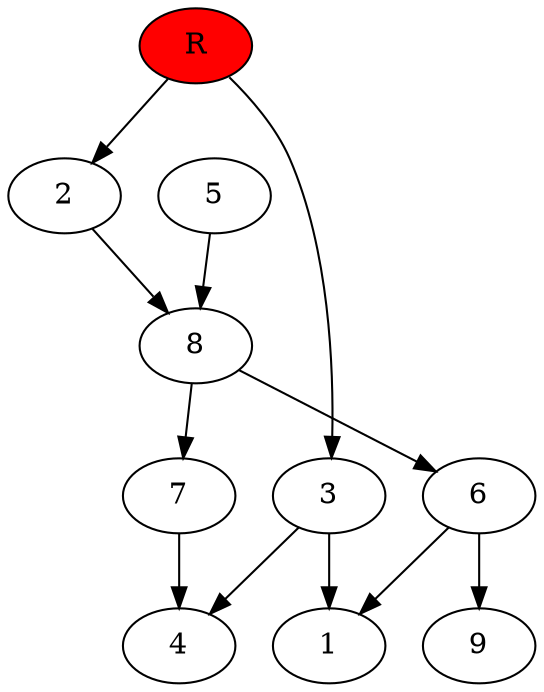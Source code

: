 digraph prb4042 {
	1
	2
	3
	4
	5
	6
	7
	8
	R [fillcolor="#ff0000" style=filled]
	2 -> 8
	3 -> 1
	3 -> 4
	5 -> 8
	6 -> 1
	6 -> 9
	7 -> 4
	8 -> 6
	8 -> 7
	R -> 2
	R -> 3
}
